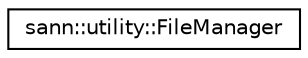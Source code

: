 digraph "Graphical Class Hierarchy"
{
  edge [fontname="Helvetica",fontsize="10",labelfontname="Helvetica",labelfontsize="10"];
  node [fontname="Helvetica",fontsize="10",shape=record];
  rankdir="LR";
  Node0 [label="sann::utility::FileManager",height=0.2,width=0.4,color="black", fillcolor="white", style="filled",URL="$classsann_1_1utility_1_1FileManager.html"];
}
